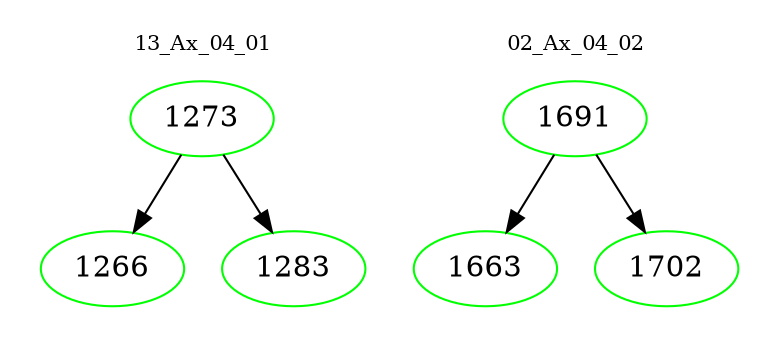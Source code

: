 digraph{
subgraph cluster_0 {
color = white
label = "13_Ax_04_01";
fontsize=10;
T0_1273 [label="1273", color="green"]
T0_1273 -> T0_1266 [color="black"]
T0_1266 [label="1266", color="green"]
T0_1273 -> T0_1283 [color="black"]
T0_1283 [label="1283", color="green"]
}
subgraph cluster_1 {
color = white
label = "02_Ax_04_02";
fontsize=10;
T1_1691 [label="1691", color="green"]
T1_1691 -> T1_1663 [color="black"]
T1_1663 [label="1663", color="green"]
T1_1691 -> T1_1702 [color="black"]
T1_1702 [label="1702", color="green"]
}
}
